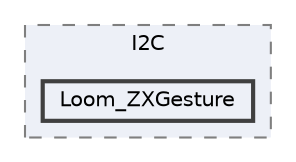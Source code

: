 digraph "C:/Users/Will/AppData/Local/Arduino15/packages/loom4/hardware/samd/4.0.6/libraries/Loom/src/Sensors/I2C/Loom_ZXGesture"
{
 // LATEX_PDF_SIZE
  bgcolor="transparent";
  edge [fontname=Helvetica,fontsize=10,labelfontname=Helvetica,labelfontsize=10];
  node [fontname=Helvetica,fontsize=10,shape=box,height=0.2,width=0.4];
  compound=true
  subgraph clusterdir_a545c452ef6823fd8b38a8c1abee1b51 {
    graph [ bgcolor="#edf0f7", pencolor="grey50", label="I2C", fontname=Helvetica,fontsize=10 style="filled,dashed", URL="dir_a545c452ef6823fd8b38a8c1abee1b51.html",tooltip=""]
  dir_fdd68fe00a56963f00982d81db715ba8 [label="Loom_ZXGesture", fillcolor="#edf0f7", color="grey25", style="filled,bold", URL="dir_fdd68fe00a56963f00982d81db715ba8.html",tooltip=""];
  }
}
